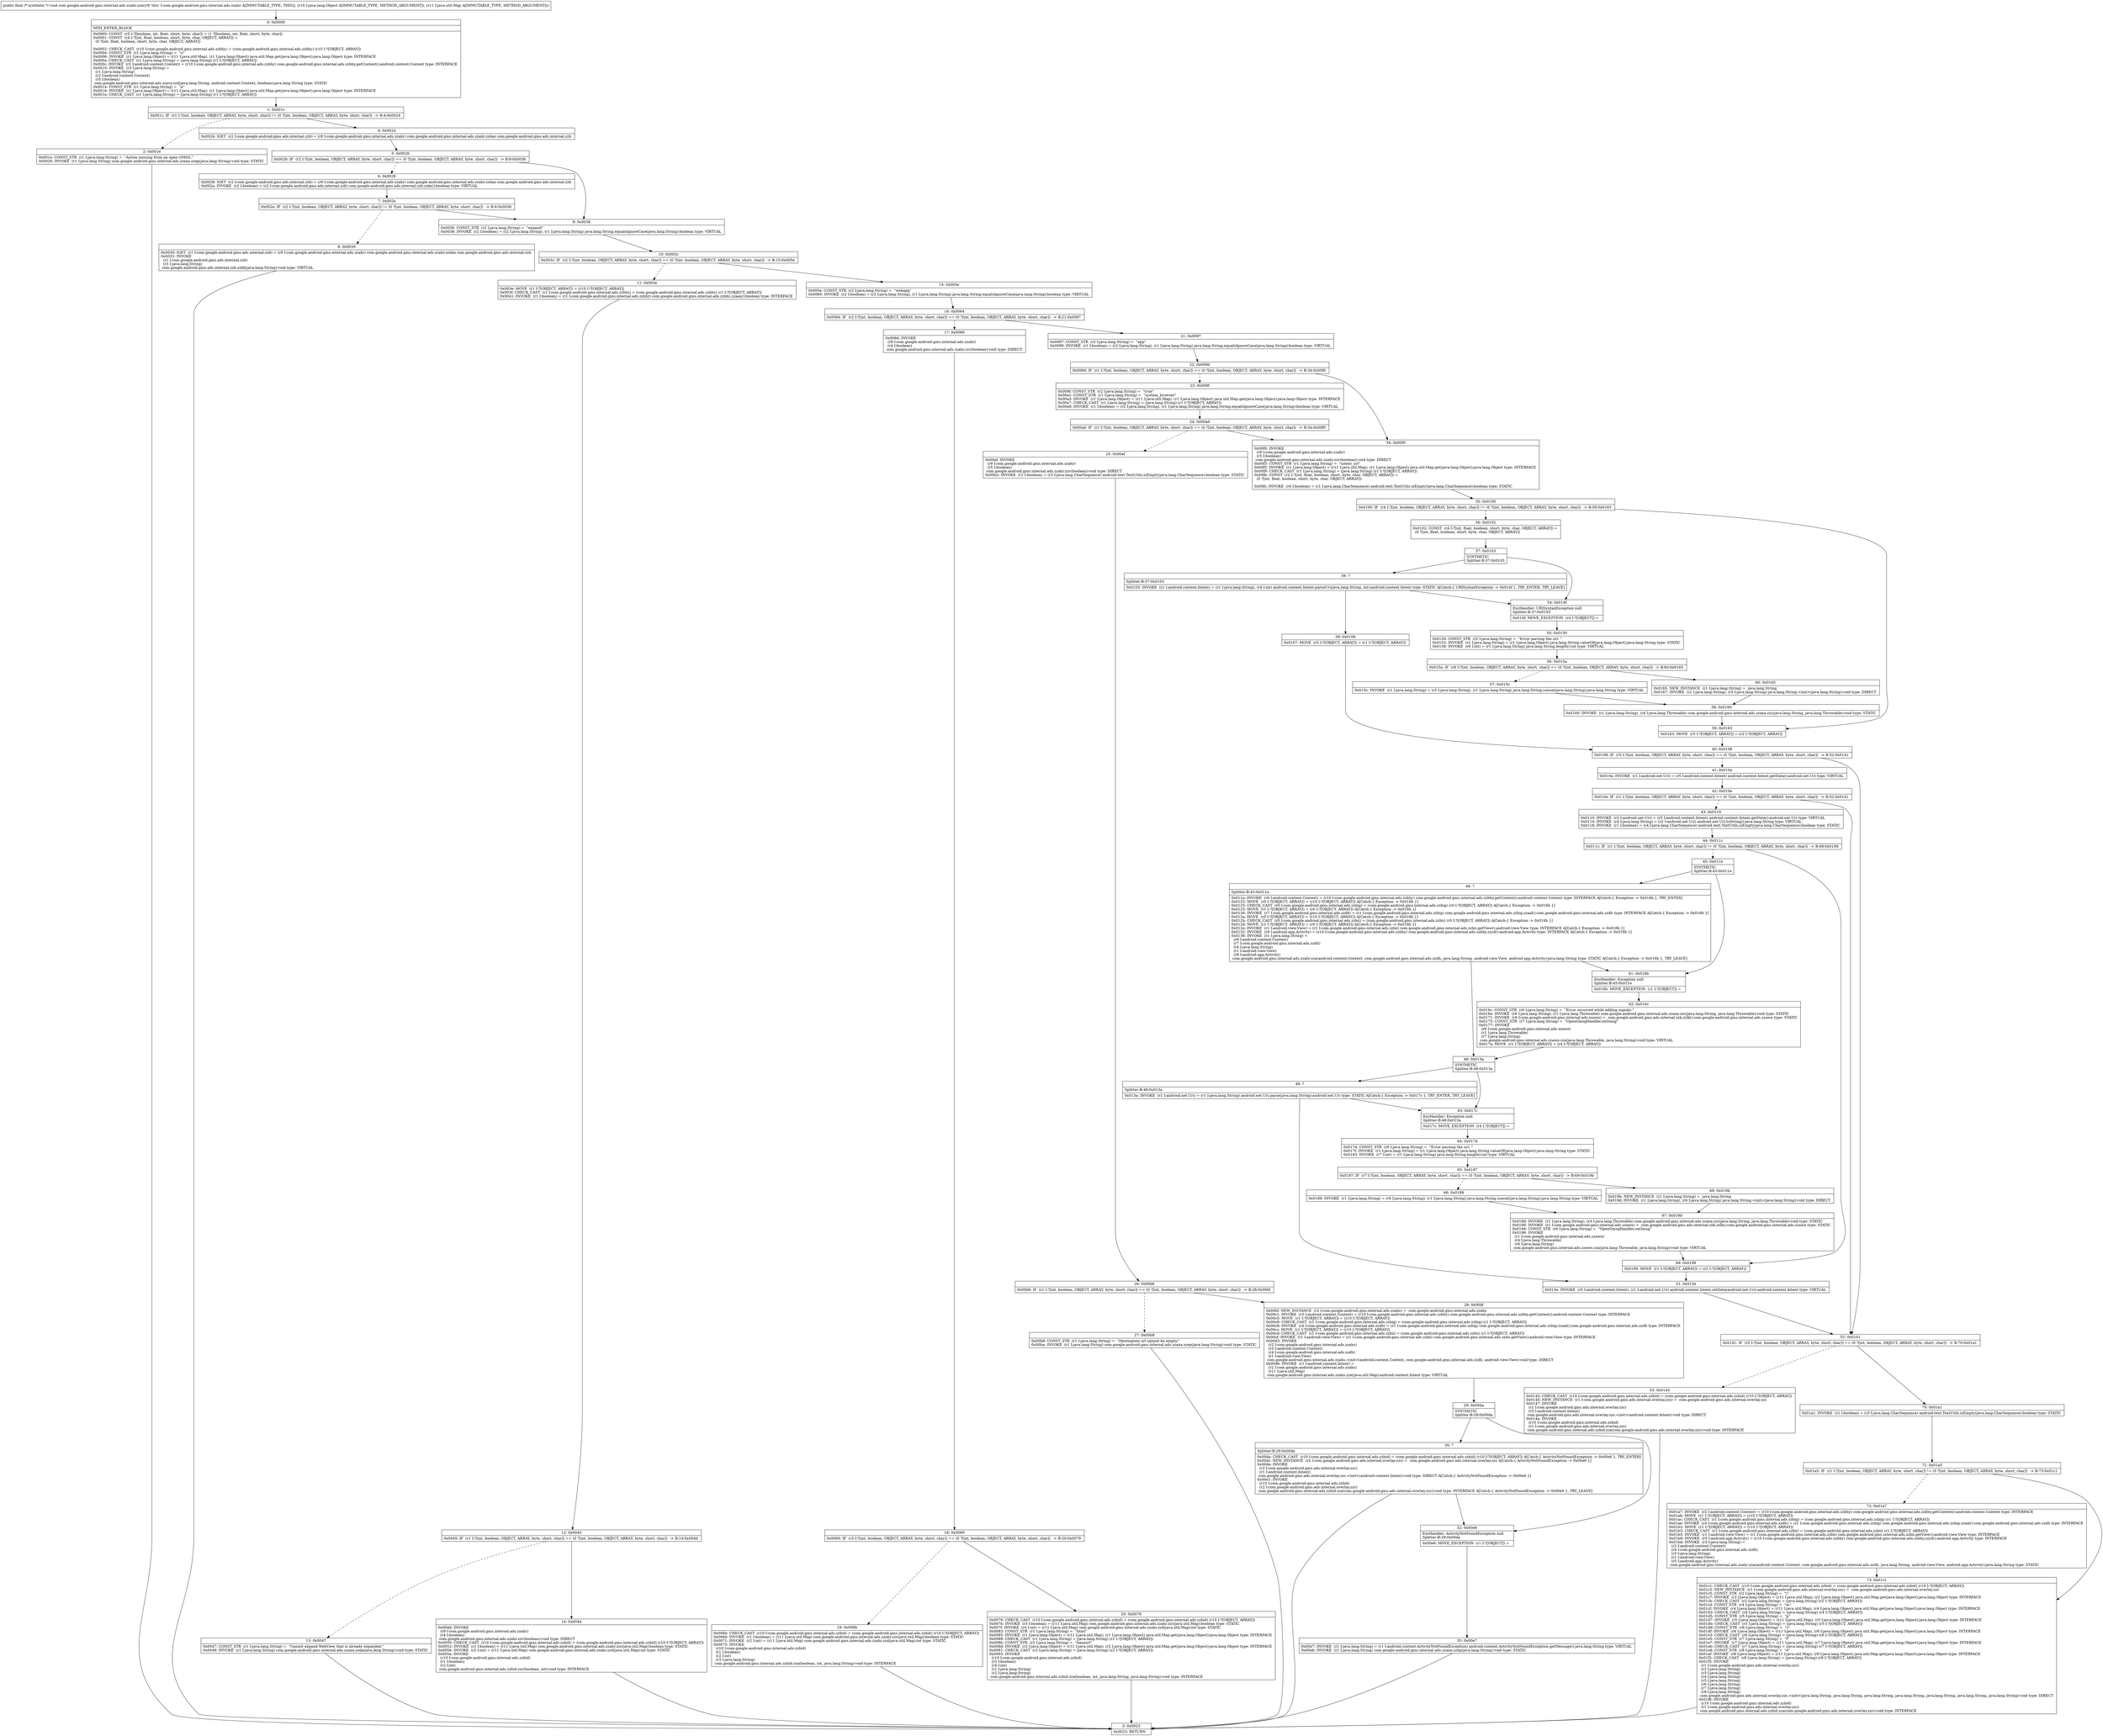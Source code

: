 digraph "CFG forcom.google.android.gms.internal.ads.zzahr.zza(Ljava\/lang\/Object;Ljava\/util\/Map;)V" {
Node_0 [shape=record,label="{0\:\ 0x0000|MTH_ENTER_BLOCK\l|0x0000: CONST  (r5 I:?[boolean, int, float, short, byte, char]) = (1 ?[boolean, int, float, short, byte, char]) \l0x0001: CONST  (r4 I:?[int, float, boolean, short, byte, char, OBJECT, ARRAY]) = \l  (0 ?[int, float, boolean, short, byte, char, OBJECT, ARRAY])\l \l0x0002: CHECK_CAST  (r10 I:com.google.android.gms.internal.ads.zzbhy) = (com.google.android.gms.internal.ads.zzbhy) (r10 I:?[OBJECT, ARRAY]) \l0x0004: CONST_STR  (r1 I:java.lang.String) =  \"u\" \l0x0006: INVOKE  (r1 I:java.lang.Object) = (r11 I:java.util.Map), (r1 I:java.lang.Object) java.util.Map.get(java.lang.Object):java.lang.Object type: INTERFACE \l0x000a: CHECK_CAST  (r1 I:java.lang.String) = (java.lang.String) (r1 I:?[OBJECT, ARRAY]) \l0x000c: INVOKE  (r2 I:android.content.Context) = (r10 I:com.google.android.gms.internal.ads.zzbhy) com.google.android.gms.internal.ads.zzbhy.getContext():android.content.Context type: INTERFACE \l0x0010: INVOKE  (r3 I:java.lang.String) = \l  (r1 I:java.lang.String)\l  (r2 I:android.content.Context)\l  (r5 I:boolean)\l com.google.android.gms.internal.ads.zzavy.zzd(java.lang.String, android.content.Context, boolean):java.lang.String type: STATIC \l0x0014: CONST_STR  (r1 I:java.lang.String) =  \"a\" \l0x0016: INVOKE  (r1 I:java.lang.Object) = (r11 I:java.util.Map), (r1 I:java.lang.Object) java.util.Map.get(java.lang.Object):java.lang.Object type: INTERFACE \l0x001a: CHECK_CAST  (r1 I:java.lang.String) = (java.lang.String) (r1 I:?[OBJECT, ARRAY]) \l}"];
Node_1 [shape=record,label="{1\:\ 0x001c|0x001c: IF  (r1 I:?[int, boolean, OBJECT, ARRAY, byte, short, char]) != (0 ?[int, boolean, OBJECT, ARRAY, byte, short, char])  \-\> B:4:0x0024 \l}"];
Node_2 [shape=record,label="{2\:\ 0x001e|0x001e: CONST_STR  (r1 I:java.lang.String) =  \"Action missing from an open GMSG.\" \l0x0020: INVOKE  (r1 I:java.lang.String) com.google.android.gms.internal.ads.zzaxa.zzep(java.lang.String):void type: STATIC \l}"];
Node_3 [shape=record,label="{3\:\ 0x0023|0x0023: RETURN   \l}"];
Node_4 [shape=record,label="{4\:\ 0x0024|0x0024: IGET  (r2 I:com.google.android.gms.ads.internal.zzb) = (r9 I:com.google.android.gms.internal.ads.zzahr) com.google.android.gms.internal.ads.zzahr.zzdan com.google.android.gms.ads.internal.zzb \l}"];
Node_5 [shape=record,label="{5\:\ 0x0026|0x0026: IF  (r2 I:?[int, boolean, OBJECT, ARRAY, byte, short, char]) == (0 ?[int, boolean, OBJECT, ARRAY, byte, short, char])  \-\> B:9:0x0036 \l}"];
Node_6 [shape=record,label="{6\:\ 0x0028|0x0028: IGET  (r2 I:com.google.android.gms.ads.internal.zzb) = (r9 I:com.google.android.gms.internal.ads.zzahr) com.google.android.gms.internal.ads.zzahr.zzdan com.google.android.gms.ads.internal.zzb \l0x002a: INVOKE  (r2 I:boolean) = (r2 I:com.google.android.gms.ads.internal.zzb) com.google.android.gms.ads.internal.zzb.zzkx():boolean type: VIRTUAL \l}"];
Node_7 [shape=record,label="{7\:\ 0x002e|0x002e: IF  (r2 I:?[int, boolean, OBJECT, ARRAY, byte, short, char]) != (0 ?[int, boolean, OBJECT, ARRAY, byte, short, char])  \-\> B:9:0x0036 \l}"];
Node_8 [shape=record,label="{8\:\ 0x0030|0x0030: IGET  (r1 I:com.google.android.gms.ads.internal.zzb) = (r9 I:com.google.android.gms.internal.ads.zzahr) com.google.android.gms.internal.ads.zzahr.zzdan com.google.android.gms.ads.internal.zzb \l0x0032: INVOKE  \l  (r1 I:com.google.android.gms.ads.internal.zzb)\l  (r3 I:java.lang.String)\l com.google.android.gms.ads.internal.zzb.zzbk(java.lang.String):void type: VIRTUAL \l}"];
Node_9 [shape=record,label="{9\:\ 0x0036|0x0036: CONST_STR  (r2 I:java.lang.String) =  \"expand\" \l0x0038: INVOKE  (r2 I:boolean) = (r2 I:java.lang.String), (r1 I:java.lang.String) java.lang.String.equalsIgnoreCase(java.lang.String):boolean type: VIRTUAL \l}"];
Node_10 [shape=record,label="{10\:\ 0x003c|0x003c: IF  (r2 I:?[int, boolean, OBJECT, ARRAY, byte, short, char]) == (0 ?[int, boolean, OBJECT, ARRAY, byte, short, char])  \-\> B:15:0x005e \l}"];
Node_11 [shape=record,label="{11\:\ 0x003e|0x003e: MOVE  (r1 I:?[OBJECT, ARRAY]) = (r10 I:?[OBJECT, ARRAY]) \l0x003f: CHECK_CAST  (r1 I:com.google.android.gms.internal.ads.zzbhz) = (com.google.android.gms.internal.ads.zzbhz) (r1 I:?[OBJECT, ARRAY]) \l0x0041: INVOKE  (r1 I:boolean) = (r1 I:com.google.android.gms.internal.ads.zzbhz) com.google.android.gms.internal.ads.zzbhz.zzaan():boolean type: INTERFACE \l}"];
Node_12 [shape=record,label="{12\:\ 0x0045|0x0045: IF  (r1 I:?[int, boolean, OBJECT, ARRAY, byte, short, char]) == (0 ?[int, boolean, OBJECT, ARRAY, byte, short, char])  \-\> B:14:0x004d \l}"];
Node_13 [shape=record,label="{13\:\ 0x0047|0x0047: CONST_STR  (r1 I:java.lang.String) =  \"Cannot expand WebView that is already expanded.\" \l0x0049: INVOKE  (r1 I:java.lang.String) com.google.android.gms.internal.ads.zzaxa.zzep(java.lang.String):void type: STATIC \l}"];
Node_14 [shape=record,label="{14\:\ 0x004d|0x004d: INVOKE  \l  (r9 I:com.google.android.gms.internal.ads.zzahr)\l  (r4 I:boolean)\l com.google.android.gms.internal.ads.zzahr.zzv(boolean):void type: DIRECT \l0x0050: CHECK_CAST  (r10 I:com.google.android.gms.internal.ads.zzbid) = (com.google.android.gms.internal.ads.zzbid) (r10 I:?[OBJECT, ARRAY]) \l0x0052: INVOKE  (r1 I:boolean) = (r11 I:java.util.Map) com.google.android.gms.internal.ads.zzahr.zzc(java.util.Map):boolean type: STATIC \l0x0056: INVOKE  (r2 I:int) = (r11 I:java.util.Map) com.google.android.gms.internal.ads.zzahr.zzd(java.util.Map):int type: STATIC \l0x005a: INVOKE  \l  (r10 I:com.google.android.gms.internal.ads.zzbid)\l  (r1 I:boolean)\l  (r2 I:int)\l com.google.android.gms.internal.ads.zzbid.zzc(boolean, int):void type: INTERFACE \l}"];
Node_15 [shape=record,label="{15\:\ 0x005e|0x005e: CONST_STR  (r2 I:java.lang.String) =  \"webapp\" \l0x0060: INVOKE  (r2 I:boolean) = (r2 I:java.lang.String), (r1 I:java.lang.String) java.lang.String.equalsIgnoreCase(java.lang.String):boolean type: VIRTUAL \l}"];
Node_16 [shape=record,label="{16\:\ 0x0064|0x0064: IF  (r2 I:?[int, boolean, OBJECT, ARRAY, byte, short, char]) == (0 ?[int, boolean, OBJECT, ARRAY, byte, short, char])  \-\> B:21:0x0097 \l}"];
Node_17 [shape=record,label="{17\:\ 0x0066|0x0066: INVOKE  \l  (r9 I:com.google.android.gms.internal.ads.zzahr)\l  (r4 I:boolean)\l com.google.android.gms.internal.ads.zzahr.zzv(boolean):void type: DIRECT \l}"];
Node_18 [shape=record,label="{18\:\ 0x0069|0x0069: IF  (r3 I:?[int, boolean, OBJECT, ARRAY, byte, short, char]) == (0 ?[int, boolean, OBJECT, ARRAY, byte, short, char])  \-\> B:20:0x0079 \l}"];
Node_19 [shape=record,label="{19\:\ 0x006b|0x006b: CHECK_CAST  (r10 I:com.google.android.gms.internal.ads.zzbid) = (com.google.android.gms.internal.ads.zzbid) (r10 I:?[OBJECT, ARRAY]) \l0x006d: INVOKE  (r1 I:boolean) = (r11 I:java.util.Map) com.google.android.gms.internal.ads.zzahr.zzc(java.util.Map):boolean type: STATIC \l0x0071: INVOKE  (r2 I:int) = (r11 I:java.util.Map) com.google.android.gms.internal.ads.zzahr.zzd(java.util.Map):int type: STATIC \l0x0075: INVOKE  \l  (r10 I:com.google.android.gms.internal.ads.zzbid)\l  (r1 I:boolean)\l  (r2 I:int)\l  (r3 I:java.lang.String)\l com.google.android.gms.internal.ads.zzbid.zza(boolean, int, java.lang.String):void type: INTERFACE \l}"];
Node_20 [shape=record,label="{20\:\ 0x0079|0x0079: CHECK_CAST  (r10 I:com.google.android.gms.internal.ads.zzbid) = (com.google.android.gms.internal.ads.zzbid) (r10 I:?[OBJECT, ARRAY]) \l0x007b: INVOKE  (r3 I:boolean) = (r11 I:java.util.Map) com.google.android.gms.internal.ads.zzahr.zzc(java.util.Map):boolean type: STATIC \l0x007f: INVOKE  (r4 I:int) = (r11 I:java.util.Map) com.google.android.gms.internal.ads.zzahr.zzd(java.util.Map):int type: STATIC \l0x0083: CONST_STR  (r1 I:java.lang.String) =  \"html\" \l0x0085: INVOKE  (r1 I:java.lang.Object) = (r11 I:java.util.Map), (r1 I:java.lang.Object) java.util.Map.get(java.lang.Object):java.lang.Object type: INTERFACE \l0x0089: CHECK_CAST  (r1 I:java.lang.String) = (java.lang.String) (r1 I:?[OBJECT, ARRAY]) \l0x008b: CONST_STR  (r2 I:java.lang.String) =  \"baseurl\" \l0x008d: INVOKE  (r2 I:java.lang.Object) = (r11 I:java.util.Map), (r2 I:java.lang.Object) java.util.Map.get(java.lang.Object):java.lang.Object type: INTERFACE \l0x0091: CHECK_CAST  (r2 I:java.lang.String) = (java.lang.String) (r2 I:?[OBJECT, ARRAY]) \l0x0093: INVOKE  \l  (r10 I:com.google.android.gms.internal.ads.zzbid)\l  (r3 I:boolean)\l  (r4 I:int)\l  (r1 I:java.lang.String)\l  (r2 I:java.lang.String)\l com.google.android.gms.internal.ads.zzbid.zza(boolean, int, java.lang.String, java.lang.String):void type: INTERFACE \l}"];
Node_21 [shape=record,label="{21\:\ 0x0097|0x0097: CONST_STR  (r2 I:java.lang.String) =  \"app\" \l0x0099: INVOKE  (r1 I:boolean) = (r2 I:java.lang.String), (r1 I:java.lang.String) java.lang.String.equalsIgnoreCase(java.lang.String):boolean type: VIRTUAL \l}"];
Node_22 [shape=record,label="{22\:\ 0x009d|0x009d: IF  (r1 I:?[int, boolean, OBJECT, ARRAY, byte, short, char]) == (0 ?[int, boolean, OBJECT, ARRAY, byte, short, char])  \-\> B:34:0x00f0 \l}"];
Node_23 [shape=record,label="{23\:\ 0x009f|0x009f: CONST_STR  (r2 I:java.lang.String) =  \"true\" \l0x00a1: CONST_STR  (r1 I:java.lang.String) =  \"system_browser\" \l0x00a3: INVOKE  (r1 I:java.lang.Object) = (r11 I:java.util.Map), (r1 I:java.lang.Object) java.util.Map.get(java.lang.Object):java.lang.Object type: INTERFACE \l0x00a7: CHECK_CAST  (r1 I:java.lang.String) = (java.lang.String) (r1 I:?[OBJECT, ARRAY]) \l0x00a9: INVOKE  (r1 I:boolean) = (r2 I:java.lang.String), (r1 I:java.lang.String) java.lang.String.equalsIgnoreCase(java.lang.String):boolean type: VIRTUAL \l}"];
Node_24 [shape=record,label="{24\:\ 0x00ad|0x00ad: IF  (r1 I:?[int, boolean, OBJECT, ARRAY, byte, short, char]) == (0 ?[int, boolean, OBJECT, ARRAY, byte, short, char])  \-\> B:34:0x00f0 \l}"];
Node_25 [shape=record,label="{25\:\ 0x00af|0x00af: INVOKE  \l  (r9 I:com.google.android.gms.internal.ads.zzahr)\l  (r5 I:boolean)\l com.google.android.gms.internal.ads.zzahr.zzv(boolean):void type: DIRECT \l0x00b2: INVOKE  (r1 I:boolean) = (r3 I:java.lang.CharSequence) android.text.TextUtils.isEmpty(java.lang.CharSequence):boolean type: STATIC \l}"];
Node_26 [shape=record,label="{26\:\ 0x00b6|0x00b6: IF  (r1 I:?[int, boolean, OBJECT, ARRAY, byte, short, char]) == (0 ?[int, boolean, OBJECT, ARRAY, byte, short, char])  \-\> B:28:0x00bf \l}"];
Node_27 [shape=record,label="{27\:\ 0x00b8|0x00b8: CONST_STR  (r1 I:java.lang.String) =  \"Destination url cannot be empty.\" \l0x00ba: INVOKE  (r1 I:java.lang.String) com.google.android.gms.internal.ads.zzaxa.zzep(java.lang.String):void type: STATIC \l}"];
Node_28 [shape=record,label="{28\:\ 0x00bf|0x00bf: NEW_INSTANCE  (r2 I:com.google.android.gms.internal.ads.zzahs) =  com.google.android.gms.internal.ads.zzahs \l0x00c1: INVOKE  (r3 I:android.content.Context) = (r10 I:com.google.android.gms.internal.ads.zzbhy) com.google.android.gms.internal.ads.zzbhy.getContext():android.content.Context type: INTERFACE \l0x00c5: MOVE  (r1 I:?[OBJECT, ARRAY]) = (r10 I:?[OBJECT, ARRAY]) \l0x00c6: CHECK_CAST  (r1 I:com.google.android.gms.internal.ads.zzbig) = (com.google.android.gms.internal.ads.zzbig) (r1 I:?[OBJECT, ARRAY]) \l0x00c8: INVOKE  (r4 I:com.google.android.gms.internal.ads.zzdh) = (r1 I:com.google.android.gms.internal.ads.zzbig) com.google.android.gms.internal.ads.zzbig.zzaal():com.google.android.gms.internal.ads.zzdh type: INTERFACE \l0x00cc: MOVE  (r1 I:?[OBJECT, ARRAY]) = (r10 I:?[OBJECT, ARRAY]) \l0x00cd: CHECK_CAST  (r1 I:com.google.android.gms.internal.ads.zzbii) = (com.google.android.gms.internal.ads.zzbii) (r1 I:?[OBJECT, ARRAY]) \l0x00cf: INVOKE  (r1 I:android.view.View) = (r1 I:com.google.android.gms.internal.ads.zzbii) com.google.android.gms.internal.ads.zzbii.getView():android.view.View type: INTERFACE \l0x00d3: INVOKE  \l  (r2 I:com.google.android.gms.internal.ads.zzahs)\l  (r3 I:android.content.Context)\l  (r4 I:com.google.android.gms.internal.ads.zzdh)\l  (r1 I:android.view.View)\l com.google.android.gms.internal.ads.zzahs.\<init\>(android.content.Context, com.google.android.gms.internal.ads.zzdh, android.view.View):void type: DIRECT \l0x00d6: INVOKE  (r1 I:android.content.Intent) = \l  (r2 I:com.google.android.gms.internal.ads.zzahs)\l  (r11 I:java.util.Map)\l com.google.android.gms.internal.ads.zzahs.zze(java.util.Map):android.content.Intent type: VIRTUAL \l}"];
Node_29 [shape=record,label="{29\:\ 0x00da|SYNTHETIC\lSplitter:B:29:0x00da\l}"];
Node_30 [shape=record,label="{30\:\ ?|Splitter:B:29:0x00da\l|0x00da: CHECK_CAST  (r10 I:com.google.android.gms.internal.ads.zzbid) = (com.google.android.gms.internal.ads.zzbid) (r10 I:?[OBJECT, ARRAY]) A[Catch:\{ ActivityNotFoundException \-\> 0x00e6 \}, TRY_ENTER]\l0x00dc: NEW_INSTANCE  (r2 I:com.google.android.gms.ads.internal.overlay.zzc) =  com.google.android.gms.ads.internal.overlay.zzc A[Catch:\{ ActivityNotFoundException \-\> 0x00e6 \}]\l0x00de: INVOKE  \l  (r2 I:com.google.android.gms.ads.internal.overlay.zzc)\l  (r1 I:android.content.Intent)\l com.google.android.gms.ads.internal.overlay.zzc.\<init\>(android.content.Intent):void type: DIRECT A[Catch:\{ ActivityNotFoundException \-\> 0x00e6 \}]\l0x00e1: INVOKE  \l  (r10 I:com.google.android.gms.internal.ads.zzbid)\l  (r2 I:com.google.android.gms.ads.internal.overlay.zzc)\l com.google.android.gms.internal.ads.zzbid.zza(com.google.android.gms.ads.internal.overlay.zzc):void type: INTERFACE A[Catch:\{ ActivityNotFoundException \-\> 0x00e6 \}, TRY_LEAVE]\l}"];
Node_32 [shape=record,label="{32\:\ 0x00e6|ExcHandler: ActivityNotFoundException null\lSplitter:B:29:0x00da\l|0x00e6: MOVE_EXCEPTION  (r1 I:?[OBJECT]) =  \l}"];
Node_33 [shape=record,label="{33\:\ 0x00e7|0x00e7: INVOKE  (r1 I:java.lang.String) = (r1 I:android.content.ActivityNotFoundException) android.content.ActivityNotFoundException.getMessage():java.lang.String type: VIRTUAL \l0x00eb: INVOKE  (r1 I:java.lang.String) com.google.android.gms.internal.ads.zzaxa.zzep(java.lang.String):void type: STATIC \l}"];
Node_34 [shape=record,label="{34\:\ 0x00f0|0x00f0: INVOKE  \l  (r9 I:com.google.android.gms.internal.ads.zzahr)\l  (r5 I:boolean)\l com.google.android.gms.internal.ads.zzahr.zzv(boolean):void type: DIRECT \l0x00f3: CONST_STR  (r1 I:java.lang.String) =  \"intent_url\" \l0x00f5: INVOKE  (r1 I:java.lang.Object) = (r11 I:java.util.Map), (r1 I:java.lang.Object) java.util.Map.get(java.lang.Object):java.lang.Object type: INTERFACE \l0x00f9: CHECK_CAST  (r1 I:java.lang.String) = (java.lang.String) (r1 I:?[OBJECT, ARRAY]) \l0x00fb: CONST  (r2 I:?[int, float, boolean, short, byte, char, OBJECT, ARRAY]) = \l  (0 ?[int, float, boolean, short, byte, char, OBJECT, ARRAY])\l \l0x00fc: INVOKE  (r4 I:boolean) = (r1 I:java.lang.CharSequence) android.text.TextUtils.isEmpty(java.lang.CharSequence):boolean type: STATIC \l}"];
Node_35 [shape=record,label="{35\:\ 0x0100|0x0100: IF  (r4 I:?[int, boolean, OBJECT, ARRAY, byte, short, char]) != (0 ?[int, boolean, OBJECT, ARRAY, byte, short, char])  \-\> B:59:0x0163 \l}"];
Node_36 [shape=record,label="{36\:\ 0x0102|0x0102: CONST  (r4 I:?[int, float, boolean, short, byte, char, OBJECT, ARRAY]) = \l  (0 ?[int, float, boolean, short, byte, char, OBJECT, ARRAY])\l \l}"];
Node_37 [shape=record,label="{37\:\ 0x0103|SYNTHETIC\lSplitter:B:37:0x0103\l}"];
Node_38 [shape=record,label="{38\:\ ?|Splitter:B:37:0x0103\l|0x0103: INVOKE  (r1 I:android.content.Intent) = (r1 I:java.lang.String), (r4 I:int) android.content.Intent.parseUri(java.lang.String, int):android.content.Intent type: STATIC A[Catch:\{ URISyntaxException \-\> 0x014f \}, TRY_ENTER, TRY_LEAVE]\l}"];
Node_39 [shape=record,label="{39\:\ 0x0106|0x0107: MOVE  (r5 I:?[OBJECT, ARRAY]) = (r1 I:?[OBJECT, ARRAY]) \l}"];
Node_40 [shape=record,label="{40\:\ 0x0108|0x0108: IF  (r5 I:?[int, boolean, OBJECT, ARRAY, byte, short, char]) == (0 ?[int, boolean, OBJECT, ARRAY, byte, short, char])  \-\> B:52:0x0141 \l}"];
Node_41 [shape=record,label="{41\:\ 0x010a|0x010a: INVOKE  (r1 I:android.net.Uri) = (r5 I:android.content.Intent) android.content.Intent.getData():android.net.Uri type: VIRTUAL \l}"];
Node_42 [shape=record,label="{42\:\ 0x010e|0x010e: IF  (r1 I:?[int, boolean, OBJECT, ARRAY, byte, short, char]) == (0 ?[int, boolean, OBJECT, ARRAY, byte, short, char])  \-\> B:52:0x0141 \l}"];
Node_43 [shape=record,label="{43\:\ 0x0110|0x0110: INVOKE  (r2 I:android.net.Uri) = (r5 I:android.content.Intent) android.content.Intent.getData():android.net.Uri type: VIRTUAL \l0x0114: INVOKE  (r4 I:java.lang.String) = (r2 I:android.net.Uri) android.net.Uri.toString():java.lang.String type: VIRTUAL \l0x0118: INVOKE  (r1 I:boolean) = (r4 I:java.lang.CharSequence) android.text.TextUtils.isEmpty(java.lang.CharSequence):boolean type: STATIC \l}"];
Node_44 [shape=record,label="{44\:\ 0x011c|0x011c: IF  (r1 I:?[int, boolean, OBJECT, ARRAY, byte, short, char]) != (0 ?[int, boolean, OBJECT, ARRAY, byte, short, char])  \-\> B:68:0x0199 \l}"];
Node_45 [shape=record,label="{45\:\ 0x011e|SYNTHETIC\lSplitter:B:45:0x011e\l}"];
Node_46 [shape=record,label="{46\:\ ?|Splitter:B:45:0x011e\l|0x011e: INVOKE  (r6 I:android.content.Context) = (r10 I:com.google.android.gms.internal.ads.zzbhy) com.google.android.gms.internal.ads.zzbhy.getContext():android.content.Context type: INTERFACE A[Catch:\{ Exception \-\> 0x016b \}, TRY_ENTER]\l0x0122: MOVE  (r0 I:?[OBJECT, ARRAY]) = (r10 I:?[OBJECT, ARRAY]) A[Catch:\{ Exception \-\> 0x016b \}]\l0x0123: CHECK_CAST  (r0 I:com.google.android.gms.internal.ads.zzbig) = (com.google.android.gms.internal.ads.zzbig) (r0 I:?[OBJECT, ARRAY]) A[Catch:\{ Exception \-\> 0x016b \}]\l0x0125: MOVE  (r1 I:?[OBJECT, ARRAY]) = (r0 I:?[OBJECT, ARRAY]) A[Catch:\{ Exception \-\> 0x016b \}]\l0x0126: INVOKE  (r7 I:com.google.android.gms.internal.ads.zzdh) = (r1 I:com.google.android.gms.internal.ads.zzbig) com.google.android.gms.internal.ads.zzbig.zzaal():com.google.android.gms.internal.ads.zzdh type: INTERFACE A[Catch:\{ Exception \-\> 0x016b \}]\l0x012a: MOVE  (r0 I:?[OBJECT, ARRAY]) = (r10 I:?[OBJECT, ARRAY]) A[Catch:\{ Exception \-\> 0x016b \}]\l0x012b: CHECK_CAST  (r0 I:com.google.android.gms.internal.ads.zzbii) = (com.google.android.gms.internal.ads.zzbii) (r0 I:?[OBJECT, ARRAY]) A[Catch:\{ Exception \-\> 0x016b \}]\l0x012d: MOVE  (r1 I:?[OBJECT, ARRAY]) = (r0 I:?[OBJECT, ARRAY]) A[Catch:\{ Exception \-\> 0x016b \}]\l0x012e: INVOKE  (r1 I:android.view.View) = (r1 I:com.google.android.gms.internal.ads.zzbii) com.google.android.gms.internal.ads.zzbii.getView():android.view.View type: INTERFACE A[Catch:\{ Exception \-\> 0x016b \}]\l0x0132: INVOKE  (r8 I:android.app.Activity) = (r10 I:com.google.android.gms.internal.ads.zzbhy) com.google.android.gms.internal.ads.zzbhy.zzyd():android.app.Activity type: INTERFACE A[Catch:\{ Exception \-\> 0x016b \}]\l0x0136: INVOKE  (r1 I:java.lang.String) = \l  (r6 I:android.content.Context)\l  (r7 I:com.google.android.gms.internal.ads.zzdh)\l  (r4 I:java.lang.String)\l  (r1 I:android.view.View)\l  (r8 I:android.app.Activity)\l com.google.android.gms.internal.ads.zzahr.zza(android.content.Context, com.google.android.gms.internal.ads.zzdh, java.lang.String, android.view.View, android.app.Activity):java.lang.String type: STATIC A[Catch:\{ Exception \-\> 0x016b \}, TRY_LEAVE]\l}"];
Node_48 [shape=record,label="{48\:\ 0x013a|SYNTHETIC\lSplitter:B:48:0x013a\l}"];
Node_49 [shape=record,label="{49\:\ ?|Splitter:B:48:0x013a\l|0x013a: INVOKE  (r1 I:android.net.Uri) = (r1 I:java.lang.String) android.net.Uri.parse(java.lang.String):android.net.Uri type: STATIC A[Catch:\{ Exception \-\> 0x017c \}, TRY_ENTER, TRY_LEAVE]\l}"];
Node_51 [shape=record,label="{51\:\ 0x013e|0x013e: INVOKE  (r5 I:android.content.Intent), (r1 I:android.net.Uri) android.content.Intent.setData(android.net.Uri):android.content.Intent type: VIRTUAL \l}"];
Node_52 [shape=record,label="{52\:\ 0x0141|0x0141: IF  (r5 I:?[int, boolean, OBJECT, ARRAY, byte, short, char]) == (0 ?[int, boolean, OBJECT, ARRAY, byte, short, char])  \-\> B:70:0x01a1 \l}"];
Node_53 [shape=record,label="{53\:\ 0x0143|0x0143: CHECK_CAST  (r10 I:com.google.android.gms.internal.ads.zzbid) = (com.google.android.gms.internal.ads.zzbid) (r10 I:?[OBJECT, ARRAY]) \l0x0145: NEW_INSTANCE  (r1 I:com.google.android.gms.ads.internal.overlay.zzc) =  com.google.android.gms.ads.internal.overlay.zzc \l0x0147: INVOKE  \l  (r1 I:com.google.android.gms.ads.internal.overlay.zzc)\l  (r5 I:android.content.Intent)\l com.google.android.gms.ads.internal.overlay.zzc.\<init\>(android.content.Intent):void type: DIRECT \l0x014a: INVOKE  \l  (r10 I:com.google.android.gms.internal.ads.zzbid)\l  (r1 I:com.google.android.gms.ads.internal.overlay.zzc)\l com.google.android.gms.internal.ads.zzbid.zza(com.google.android.gms.ads.internal.overlay.zzc):void type: INTERFACE \l}"];
Node_54 [shape=record,label="{54\:\ 0x014f|ExcHandler: URISyntaxException null\lSplitter:B:37:0x0103\l|0x014f: MOVE_EXCEPTION  (r4 I:?[OBJECT]) =  \l}"];
Node_55 [shape=record,label="{55\:\ 0x0150|0x0150: CONST_STR  (r5 I:java.lang.String) =  \"Error parsing the url: \" \l0x0152: INVOKE  (r1 I:java.lang.String) = (r1 I:java.lang.Object) java.lang.String.valueOf(java.lang.Object):java.lang.String type: STATIC \l0x0156: INVOKE  (r6 I:int) = (r1 I:java.lang.String) java.lang.String.length():int type: VIRTUAL \l}"];
Node_56 [shape=record,label="{56\:\ 0x015a|0x015a: IF  (r6 I:?[int, boolean, OBJECT, ARRAY, byte, short, char]) == (0 ?[int, boolean, OBJECT, ARRAY, byte, short, char])  \-\> B:60:0x0165 \l}"];
Node_57 [shape=record,label="{57\:\ 0x015c|0x015c: INVOKE  (r1 I:java.lang.String) = (r5 I:java.lang.String), (r1 I:java.lang.String) java.lang.String.concat(java.lang.String):java.lang.String type: VIRTUAL \l}"];
Node_58 [shape=record,label="{58\:\ 0x0160|0x0160: INVOKE  (r1 I:java.lang.String), (r4 I:java.lang.Throwable) com.google.android.gms.internal.ads.zzaxa.zzc(java.lang.String, java.lang.Throwable):void type: STATIC \l}"];
Node_59 [shape=record,label="{59\:\ 0x0163|0x0163: MOVE  (r5 I:?[OBJECT, ARRAY]) = (r2 I:?[OBJECT, ARRAY]) \l}"];
Node_60 [shape=record,label="{60\:\ 0x0165|0x0165: NEW_INSTANCE  (r1 I:java.lang.String) =  java.lang.String \l0x0167: INVOKE  (r1 I:java.lang.String), (r5 I:java.lang.String) java.lang.String.\<init\>(java.lang.String):void type: DIRECT \l}"];
Node_61 [shape=record,label="{61\:\ 0x016b|ExcHandler: Exception null\lSplitter:B:45:0x011e\l|0x016b: MOVE_EXCEPTION  (r1 I:?[OBJECT]) =  \l}"];
Node_62 [shape=record,label="{62\:\ 0x016c|0x016c: CONST_STR  (r6 I:java.lang.String) =  \"Error occurred while adding signals.\" \l0x016e: INVOKE  (r6 I:java.lang.String), (r1 I:java.lang.Throwable) com.google.android.gms.internal.ads.zzaxa.zzc(java.lang.String, java.lang.Throwable):void type: STATIC \l0x0171: INVOKE  (r6 I:com.google.android.gms.internal.ads.zzawn) =  com.google.android.gms.ads.internal.zzk.zzlk():com.google.android.gms.internal.ads.zzawn type: STATIC \l0x0175: CONST_STR  (r7 I:java.lang.String) =  \"OpenGmsgHandler.onGmsg\" \l0x0177: INVOKE  \l  (r6 I:com.google.android.gms.internal.ads.zzawn)\l  (r1 I:java.lang.Throwable)\l  (r7 I:java.lang.String)\l com.google.android.gms.internal.ads.zzawn.zza(java.lang.Throwable, java.lang.String):void type: VIRTUAL \l0x017a: MOVE  (r1 I:?[OBJECT, ARRAY]) = (r4 I:?[OBJECT, ARRAY]) \l}"];
Node_63 [shape=record,label="{63\:\ 0x017c|ExcHandler: Exception null\lSplitter:B:48:0x013a\l|0x017c: MOVE_EXCEPTION  (r4 I:?[OBJECT]) =  \l}"];
Node_64 [shape=record,label="{64\:\ 0x017d|0x017d: CONST_STR  (r6 I:java.lang.String) =  \"Error parsing the uri: \" \l0x017f: INVOKE  (r1 I:java.lang.String) = (r1 I:java.lang.Object) java.lang.String.valueOf(java.lang.Object):java.lang.String type: STATIC \l0x0183: INVOKE  (r7 I:int) = (r1 I:java.lang.String) java.lang.String.length():int type: VIRTUAL \l}"];
Node_65 [shape=record,label="{65\:\ 0x0187|0x0187: IF  (r7 I:?[int, boolean, OBJECT, ARRAY, byte, short, char]) == (0 ?[int, boolean, OBJECT, ARRAY, byte, short, char])  \-\> B:69:0x019b \l}"];
Node_66 [shape=record,label="{66\:\ 0x0189|0x0189: INVOKE  (r1 I:java.lang.String) = (r6 I:java.lang.String), (r1 I:java.lang.String) java.lang.String.concat(java.lang.String):java.lang.String type: VIRTUAL \l}"];
Node_67 [shape=record,label="{67\:\ 0x018d|0x018d: INVOKE  (r1 I:java.lang.String), (r4 I:java.lang.Throwable) com.google.android.gms.internal.ads.zzaxa.zzc(java.lang.String, java.lang.Throwable):void type: STATIC \l0x0190: INVOKE  (r1 I:com.google.android.gms.internal.ads.zzawn) =  com.google.android.gms.ads.internal.zzk.zzlk():com.google.android.gms.internal.ads.zzawn type: STATIC \l0x0194: CONST_STR  (r6 I:java.lang.String) =  \"OpenGmsgHandler.onGmsg\" \l0x0196: INVOKE  \l  (r1 I:com.google.android.gms.internal.ads.zzawn)\l  (r4 I:java.lang.Throwable)\l  (r6 I:java.lang.String)\l com.google.android.gms.internal.ads.zzawn.zza(java.lang.Throwable, java.lang.String):void type: VIRTUAL \l}"];
Node_68 [shape=record,label="{68\:\ 0x0199|0x0199: MOVE  (r1 I:?[OBJECT, ARRAY]) = (r2 I:?[OBJECT, ARRAY]) \l}"];
Node_69 [shape=record,label="{69\:\ 0x019b|0x019b: NEW_INSTANCE  (r1 I:java.lang.String) =  java.lang.String \l0x019d: INVOKE  (r1 I:java.lang.String), (r6 I:java.lang.String) java.lang.String.\<init\>(java.lang.String):void type: DIRECT \l}"];
Node_70 [shape=record,label="{70\:\ 0x01a1|0x01a1: INVOKE  (r1 I:boolean) = (r3 I:java.lang.CharSequence) android.text.TextUtils.isEmpty(java.lang.CharSequence):boolean type: STATIC \l}"];
Node_71 [shape=record,label="{71\:\ 0x01a5|0x01a5: IF  (r1 I:?[int, boolean, OBJECT, ARRAY, byte, short, char]) != (0 ?[int, boolean, OBJECT, ARRAY, byte, short, char])  \-\> B:73:0x01c1 \l}"];
Node_72 [shape=record,label="{72\:\ 0x01a7|0x01a7: INVOKE  (r2 I:android.content.Context) = (r10 I:com.google.android.gms.internal.ads.zzbhy) com.google.android.gms.internal.ads.zzbhy.getContext():android.content.Context type: INTERFACE \l0x01ab: MOVE  (r1 I:?[OBJECT, ARRAY]) = (r10 I:?[OBJECT, ARRAY]) \l0x01ac: CHECK_CAST  (r1 I:com.google.android.gms.internal.ads.zzbig) = (com.google.android.gms.internal.ads.zzbig) (r1 I:?[OBJECT, ARRAY]) \l0x01ae: INVOKE  (r4 I:com.google.android.gms.internal.ads.zzdh) = (r1 I:com.google.android.gms.internal.ads.zzbig) com.google.android.gms.internal.ads.zzbig.zzaal():com.google.android.gms.internal.ads.zzdh type: INTERFACE \l0x01b2: MOVE  (r1 I:?[OBJECT, ARRAY]) = (r10 I:?[OBJECT, ARRAY]) \l0x01b3: CHECK_CAST  (r1 I:com.google.android.gms.internal.ads.zzbii) = (com.google.android.gms.internal.ads.zzbii) (r1 I:?[OBJECT, ARRAY]) \l0x01b5: INVOKE  (r1 I:android.view.View) = (r1 I:com.google.android.gms.internal.ads.zzbii) com.google.android.gms.internal.ads.zzbii.getView():android.view.View type: INTERFACE \l0x01b9: INVOKE  (r5 I:android.app.Activity) = (r10 I:com.google.android.gms.internal.ads.zzbhy) com.google.android.gms.internal.ads.zzbhy.zzyd():android.app.Activity type: INTERFACE \l0x01bd: INVOKE  (r3 I:java.lang.String) = \l  (r2 I:android.content.Context)\l  (r4 I:com.google.android.gms.internal.ads.zzdh)\l  (r3 I:java.lang.String)\l  (r1 I:android.view.View)\l  (r5 I:android.app.Activity)\l com.google.android.gms.internal.ads.zzahr.zza(android.content.Context, com.google.android.gms.internal.ads.zzdh, java.lang.String, android.view.View, android.app.Activity):java.lang.String type: STATIC \l}"];
Node_73 [shape=record,label="{73\:\ 0x01c1|0x01c1: CHECK_CAST  (r10 I:com.google.android.gms.internal.ads.zzbid) = (com.google.android.gms.internal.ads.zzbid) (r10 I:?[OBJECT, ARRAY]) \l0x01c3: NEW_INSTANCE  (r1 I:com.google.android.gms.ads.internal.overlay.zzc) =  com.google.android.gms.ads.internal.overlay.zzc \l0x01c5: CONST_STR  (r2 I:java.lang.String) =  \"i\" \l0x01c7: INVOKE  (r2 I:java.lang.Object) = (r11 I:java.util.Map), (r2 I:java.lang.Object) java.util.Map.get(java.lang.Object):java.lang.Object type: INTERFACE \l0x01cb: CHECK_CAST  (r2 I:java.lang.String) = (java.lang.String) (r2 I:?[OBJECT, ARRAY]) \l0x01cd: CONST_STR  (r4 I:java.lang.String) =  \"m\" \l0x01cf: INVOKE  (r4 I:java.lang.Object) = (r11 I:java.util.Map), (r4 I:java.lang.Object) java.util.Map.get(java.lang.Object):java.lang.Object type: INTERFACE \l0x01d3: CHECK_CAST  (r4 I:java.lang.String) = (java.lang.String) (r4 I:?[OBJECT, ARRAY]) \l0x01d5: CONST_STR  (r5 I:java.lang.String) =  \"p\" \l0x01d7: INVOKE  (r5 I:java.lang.Object) = (r11 I:java.util.Map), (r5 I:java.lang.Object) java.util.Map.get(java.lang.Object):java.lang.Object type: INTERFACE \l0x01db: CHECK_CAST  (r5 I:java.lang.String) = (java.lang.String) (r5 I:?[OBJECT, ARRAY]) \l0x01dd: CONST_STR  (r6 I:java.lang.String) =  \"c\" \l0x01df: INVOKE  (r6 I:java.lang.Object) = (r11 I:java.util.Map), (r6 I:java.lang.Object) java.util.Map.get(java.lang.Object):java.lang.Object type: INTERFACE \l0x01e3: CHECK_CAST  (r6 I:java.lang.String) = (java.lang.String) (r6 I:?[OBJECT, ARRAY]) \l0x01e5: CONST_STR  (r7 I:java.lang.String) =  \"f\" \l0x01e7: INVOKE  (r7 I:java.lang.Object) = (r11 I:java.util.Map), (r7 I:java.lang.Object) java.util.Map.get(java.lang.Object):java.lang.Object type: INTERFACE \l0x01eb: CHECK_CAST  (r7 I:java.lang.String) = (java.lang.String) (r7 I:?[OBJECT, ARRAY]) \l0x01ed: CONST_STR  (r8 I:java.lang.String) =  \"e\" \l0x01ef: INVOKE  (r8 I:java.lang.Object) = (r11 I:java.util.Map), (r8 I:java.lang.Object) java.util.Map.get(java.lang.Object):java.lang.Object type: INTERFACE \l0x01f3: CHECK_CAST  (r8 I:java.lang.String) = (java.lang.String) (r8 I:?[OBJECT, ARRAY]) \l0x01f5: INVOKE  \l  (r1 I:com.google.android.gms.ads.internal.overlay.zzc)\l  (r2 I:java.lang.String)\l  (r3 I:java.lang.String)\l  (r4 I:java.lang.String)\l  (r5 I:java.lang.String)\l  (r6 I:java.lang.String)\l  (r7 I:java.lang.String)\l  (r8 I:java.lang.String)\l com.google.android.gms.ads.internal.overlay.zzc.\<init\>(java.lang.String, java.lang.String, java.lang.String, java.lang.String, java.lang.String, java.lang.String, java.lang.String):void type: DIRECT \l0x01f8: INVOKE  \l  (r10 I:com.google.android.gms.internal.ads.zzbid)\l  (r1 I:com.google.android.gms.ads.internal.overlay.zzc)\l com.google.android.gms.internal.ads.zzbid.zza(com.google.android.gms.ads.internal.overlay.zzc):void type: INTERFACE \l}"];
MethodNode[shape=record,label="{public final \/* synthetic *\/ void com.google.android.gms.internal.ads.zzahr.zza((r9 'this' I:com.google.android.gms.internal.ads.zzahr A[IMMUTABLE_TYPE, THIS]), (r10 I:java.lang.Object A[IMMUTABLE_TYPE, METHOD_ARGUMENT]), (r11 I:java.util.Map A[IMMUTABLE_TYPE, METHOD_ARGUMENT])) }"];
MethodNode -> Node_0;
Node_0 -> Node_1;
Node_1 -> Node_2[style=dashed];
Node_1 -> Node_4;
Node_2 -> Node_3;
Node_4 -> Node_5;
Node_5 -> Node_6[style=dashed];
Node_5 -> Node_9;
Node_6 -> Node_7;
Node_7 -> Node_8[style=dashed];
Node_7 -> Node_9;
Node_8 -> Node_3;
Node_9 -> Node_10;
Node_10 -> Node_11[style=dashed];
Node_10 -> Node_15;
Node_11 -> Node_12;
Node_12 -> Node_13[style=dashed];
Node_12 -> Node_14;
Node_13 -> Node_3;
Node_14 -> Node_3;
Node_15 -> Node_16;
Node_16 -> Node_17[style=dashed];
Node_16 -> Node_21;
Node_17 -> Node_18;
Node_18 -> Node_19[style=dashed];
Node_18 -> Node_20;
Node_19 -> Node_3;
Node_20 -> Node_3;
Node_21 -> Node_22;
Node_22 -> Node_23[style=dashed];
Node_22 -> Node_34;
Node_23 -> Node_24;
Node_24 -> Node_25[style=dashed];
Node_24 -> Node_34;
Node_25 -> Node_26;
Node_26 -> Node_27[style=dashed];
Node_26 -> Node_28;
Node_27 -> Node_3;
Node_28 -> Node_29;
Node_29 -> Node_30;
Node_29 -> Node_32;
Node_30 -> Node_32;
Node_30 -> Node_3;
Node_32 -> Node_33;
Node_33 -> Node_3;
Node_34 -> Node_35;
Node_35 -> Node_36[style=dashed];
Node_35 -> Node_59;
Node_36 -> Node_37;
Node_37 -> Node_38;
Node_37 -> Node_54;
Node_38 -> Node_39;
Node_38 -> Node_54;
Node_39 -> Node_40;
Node_40 -> Node_41[style=dashed];
Node_40 -> Node_52;
Node_41 -> Node_42;
Node_42 -> Node_43[style=dashed];
Node_42 -> Node_52;
Node_43 -> Node_44;
Node_44 -> Node_45[style=dashed];
Node_44 -> Node_68;
Node_45 -> Node_46;
Node_45 -> Node_61;
Node_46 -> Node_61;
Node_46 -> Node_48;
Node_48 -> Node_49;
Node_48 -> Node_63;
Node_49 -> Node_63;
Node_49 -> Node_51;
Node_51 -> Node_52;
Node_52 -> Node_53[style=dashed];
Node_52 -> Node_70;
Node_53 -> Node_3;
Node_54 -> Node_55;
Node_55 -> Node_56;
Node_56 -> Node_57[style=dashed];
Node_56 -> Node_60;
Node_57 -> Node_58;
Node_58 -> Node_59;
Node_59 -> Node_40;
Node_60 -> Node_58;
Node_61 -> Node_62;
Node_62 -> Node_48;
Node_63 -> Node_64;
Node_64 -> Node_65;
Node_65 -> Node_66[style=dashed];
Node_65 -> Node_69;
Node_66 -> Node_67;
Node_67 -> Node_68;
Node_68 -> Node_51;
Node_69 -> Node_67;
Node_70 -> Node_71;
Node_71 -> Node_72[style=dashed];
Node_71 -> Node_73;
Node_72 -> Node_73;
Node_73 -> Node_3;
}

